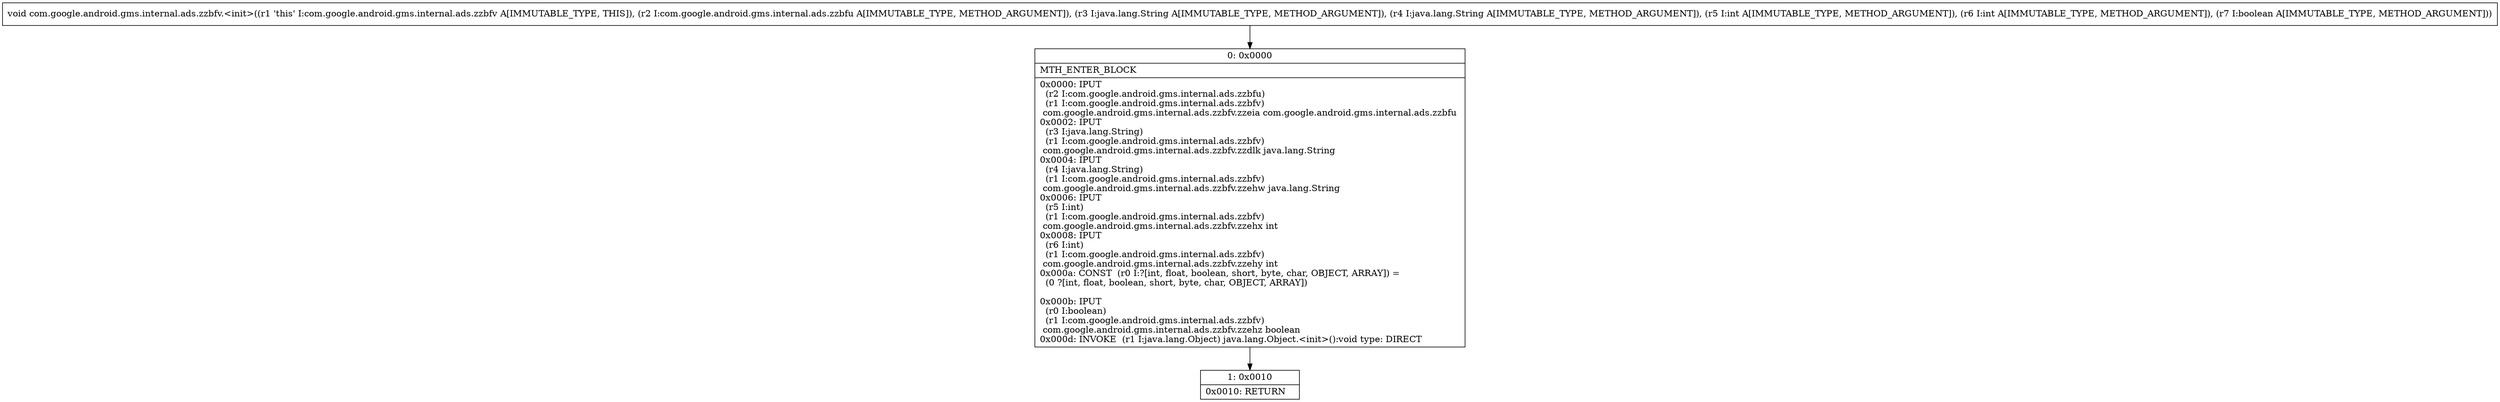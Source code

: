 digraph "CFG forcom.google.android.gms.internal.ads.zzbfv.\<init\>(Lcom\/google\/android\/gms\/internal\/ads\/zzbfu;Ljava\/lang\/String;Ljava\/lang\/String;IIZ)V" {
Node_0 [shape=record,label="{0\:\ 0x0000|MTH_ENTER_BLOCK\l|0x0000: IPUT  \l  (r2 I:com.google.android.gms.internal.ads.zzbfu)\l  (r1 I:com.google.android.gms.internal.ads.zzbfv)\l com.google.android.gms.internal.ads.zzbfv.zzeia com.google.android.gms.internal.ads.zzbfu \l0x0002: IPUT  \l  (r3 I:java.lang.String)\l  (r1 I:com.google.android.gms.internal.ads.zzbfv)\l com.google.android.gms.internal.ads.zzbfv.zzdlk java.lang.String \l0x0004: IPUT  \l  (r4 I:java.lang.String)\l  (r1 I:com.google.android.gms.internal.ads.zzbfv)\l com.google.android.gms.internal.ads.zzbfv.zzehw java.lang.String \l0x0006: IPUT  \l  (r5 I:int)\l  (r1 I:com.google.android.gms.internal.ads.zzbfv)\l com.google.android.gms.internal.ads.zzbfv.zzehx int \l0x0008: IPUT  \l  (r6 I:int)\l  (r1 I:com.google.android.gms.internal.ads.zzbfv)\l com.google.android.gms.internal.ads.zzbfv.zzehy int \l0x000a: CONST  (r0 I:?[int, float, boolean, short, byte, char, OBJECT, ARRAY]) = \l  (0 ?[int, float, boolean, short, byte, char, OBJECT, ARRAY])\l \l0x000b: IPUT  \l  (r0 I:boolean)\l  (r1 I:com.google.android.gms.internal.ads.zzbfv)\l com.google.android.gms.internal.ads.zzbfv.zzehz boolean \l0x000d: INVOKE  (r1 I:java.lang.Object) java.lang.Object.\<init\>():void type: DIRECT \l}"];
Node_1 [shape=record,label="{1\:\ 0x0010|0x0010: RETURN   \l}"];
MethodNode[shape=record,label="{void com.google.android.gms.internal.ads.zzbfv.\<init\>((r1 'this' I:com.google.android.gms.internal.ads.zzbfv A[IMMUTABLE_TYPE, THIS]), (r2 I:com.google.android.gms.internal.ads.zzbfu A[IMMUTABLE_TYPE, METHOD_ARGUMENT]), (r3 I:java.lang.String A[IMMUTABLE_TYPE, METHOD_ARGUMENT]), (r4 I:java.lang.String A[IMMUTABLE_TYPE, METHOD_ARGUMENT]), (r5 I:int A[IMMUTABLE_TYPE, METHOD_ARGUMENT]), (r6 I:int A[IMMUTABLE_TYPE, METHOD_ARGUMENT]), (r7 I:boolean A[IMMUTABLE_TYPE, METHOD_ARGUMENT])) }"];
MethodNode -> Node_0;
Node_0 -> Node_1;
}

